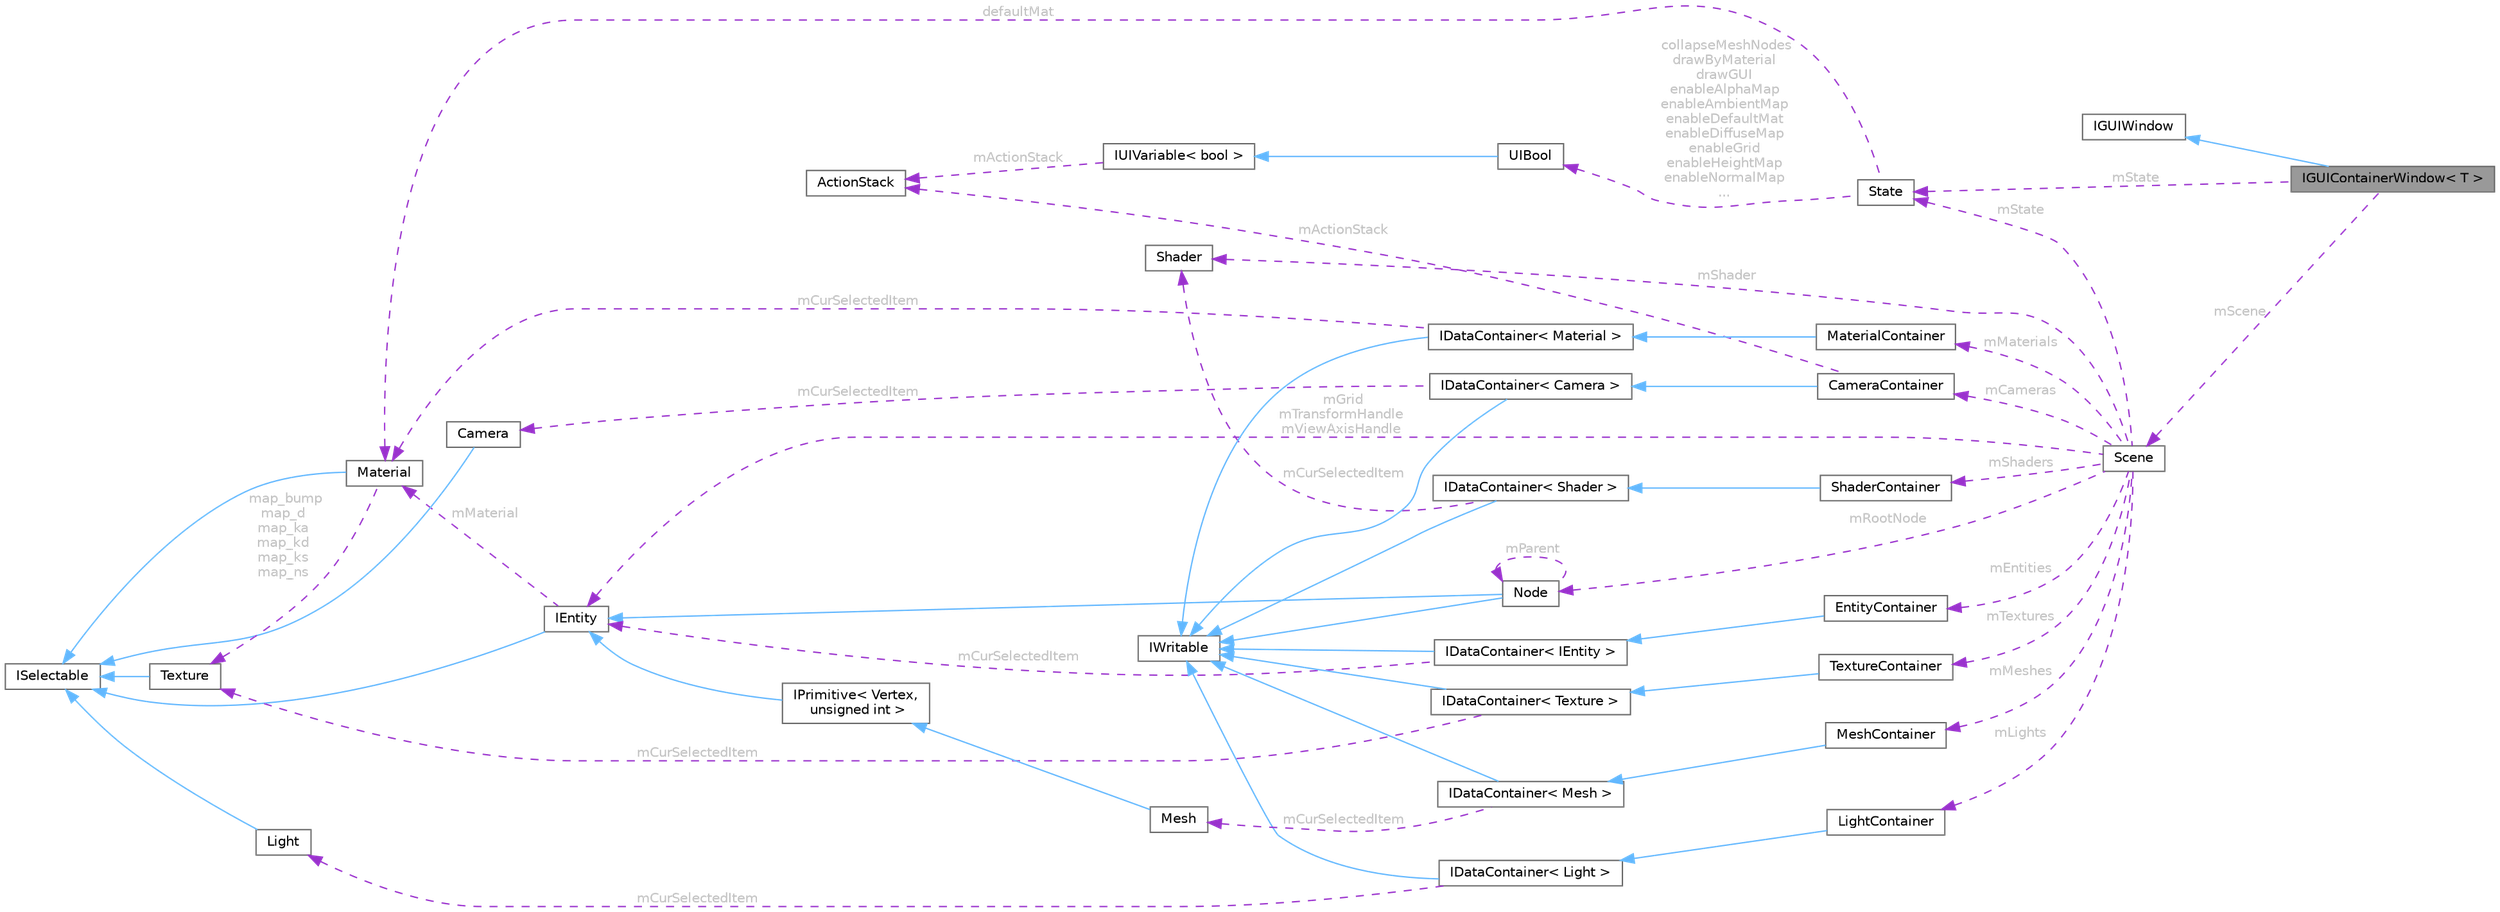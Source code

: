 digraph "IGUIContainerWindow&lt; T &gt;"
{
 // LATEX_PDF_SIZE
  bgcolor="transparent";
  edge [fontname=Helvetica,fontsize=10,labelfontname=Helvetica,labelfontsize=10];
  node [fontname=Helvetica,fontsize=10,shape=box,height=0.2,width=0.4];
  rankdir="LR";
  Node1 [id="Node000001",label="IGUIContainerWindow\< T \>",height=0.2,width=0.4,color="gray40", fillcolor="grey60", style="filled", fontcolor="black",tooltip=" "];
  Node2 -> Node1 [id="edge1_Node000001_Node000002",dir="back",color="steelblue1",style="solid",tooltip=" "];
  Node2 [id="Node000002",label="IGUIWindow",height=0.2,width=0.4,color="gray40", fillcolor="white", style="filled",URL="$class_i_g_u_i_window.html",tooltip=" "];
  Node3 -> Node1 [id="edge2_Node000001_Node000003",dir="back",color="darkorchid3",style="dashed",tooltip=" ",label=" mState",fontcolor="grey" ];
  Node3 [id="Node000003",label="State",height=0.2,width=0.4,color="gray40", fillcolor="white", style="filled",URL="$class_state.html",tooltip=" "];
  Node4 -> Node3 [id="edge3_Node000003_Node000004",dir="back",color="darkorchid3",style="dashed",tooltip=" ",label=" collapseMeshNodes\ndrawByMaterial\ndrawGUI\nenableAlphaMap\nenableAmbientMap\nenableDefaultMat\nenableDiffuseMap\nenableGrid\nenableHeightMap\nenableNormalMap\n...",fontcolor="grey" ];
  Node4 [id="Node000004",label="UIBool",height=0.2,width=0.4,color="gray40", fillcolor="white", style="filled",URL="$class_u_i_bool.html",tooltip="A boolean that can be directly displayed and edited in the UI."];
  Node5 -> Node4 [id="edge4_Node000004_Node000005",dir="back",color="steelblue1",style="solid",tooltip=" "];
  Node5 [id="Node000005",label="IUIVariable\< bool \>",height=0.2,width=0.4,color="gray40", fillcolor="white", style="filled",URL="$class_i_u_i_variable.html",tooltip=" "];
  Node6 -> Node5 [id="edge5_Node000005_Node000006",dir="back",color="darkorchid3",style="dashed",tooltip=" ",label=" mActionStack",fontcolor="grey" ];
  Node6 [id="Node000006",label="ActionStack",height=0.2,width=0.4,color="gray40", fillcolor="white", style="filled",URL="$class_action_stack.html",tooltip="Class that keeps track of all commands that have been run. Allows functionality for undo/redo."];
  Node7 -> Node3 [id="edge6_Node000003_Node000007",dir="back",color="darkorchid3",style="dashed",tooltip=" ",label=" defaultMat",fontcolor="grey" ];
  Node7 [id="Node000007",label="Material",height=0.2,width=0.4,color="gray40", fillcolor="white", style="filled",URL="$class_material.html",tooltip="Class that stores all texture and render information for a material."];
  Node8 -> Node7 [id="edge7_Node000007_Node000008",dir="back",color="steelblue1",style="solid",tooltip=" "];
  Node8 [id="Node000008",label="ISelectable",height=0.2,width=0.4,color="gray40", fillcolor="white", style="filled",URL="$class_i_selectable.html",tooltip="Interface for all items that can be selected to be viewed in the inspector."];
  Node9 -> Node7 [id="edge8_Node000007_Node000009",dir="back",color="darkorchid3",style="dashed",tooltip=" ",label=" map_bump\nmap_d\nmap_ka\nmap_kd\nmap_ks\nmap_ns",fontcolor="grey" ];
  Node9 [id="Node000009",label="Texture",height=0.2,width=0.4,color="gray40", fillcolor="white", style="filled",URL="$struct_texture.html",tooltip="A structure that stores a texture file that has been read into the OpenGL context."];
  Node8 -> Node9 [id="edge9_Node000009_Node000008",dir="back",color="steelblue1",style="solid",tooltip=" "];
  Node10 -> Node1 [id="edge10_Node000001_Node000010",dir="back",color="darkorchid3",style="dashed",tooltip=" ",label=" mScene",fontcolor="grey" ];
  Node10 [id="Node000010",label="Scene",height=0.2,width=0.4,color="gray40", fillcolor="white", style="filled",URL="$class_scene.html",tooltip=" "];
  Node11 -> Node10 [id="edge11_Node000010_Node000011",dir="back",color="darkorchid3",style="dashed",tooltip=" ",label=" mGrid\nmTransformHandle\nmViewAxisHandle",fontcolor="grey" ];
  Node11 [id="Node000011",label="IEntity",height=0.2,width=0.4,color="gray40", fillcolor="white", style="filled",URL="$class_i_entity.html",tooltip=" "];
  Node8 -> Node11 [id="edge12_Node000011_Node000008",dir="back",color="steelblue1",style="solid",tooltip=" "];
  Node7 -> Node11 [id="edge13_Node000011_Node000007",dir="back",color="darkorchid3",style="dashed",tooltip=" ",label=" mMaterial",fontcolor="grey" ];
  Node12 -> Node10 [id="edge14_Node000010_Node000012",dir="back",color="darkorchid3",style="dashed",tooltip=" ",label=" mShader",fontcolor="grey" ];
  Node12 [id="Node000012",label="Shader",height=0.2,width=0.4,color="gray40", fillcolor="white", style="filled",URL="$class_shader.html",tooltip=" "];
  Node13 -> Node10 [id="edge15_Node000010_Node000013",dir="back",color="darkorchid3",style="dashed",tooltip=" ",label=" mRootNode",fontcolor="grey" ];
  Node13 [id="Node000013",label="Node",height=0.2,width=0.4,color="gray40", fillcolor="white", style="filled",URL="$class_node.html",tooltip="Node used to group together other nodes and meshes in a scene."];
  Node11 -> Node13 [id="edge16_Node000013_Node000011",dir="back",color="steelblue1",style="solid",tooltip=" "];
  Node14 -> Node13 [id="edge17_Node000013_Node000014",dir="back",color="steelblue1",style="solid",tooltip=" "];
  Node14 [id="Node000014",label="IWritable",height=0.2,width=0.4,color="gray40", fillcolor="white", style="filled",URL="$class_i_writable.html",tooltip=" "];
  Node13 -> Node13 [id="edge18_Node000013_Node000013",dir="back",color="darkorchid3",style="dashed",tooltip=" ",label=" mParent",fontcolor="grey" ];
  Node3 -> Node10 [id="edge19_Node000010_Node000003",dir="back",color="darkorchid3",style="dashed",tooltip=" ",label=" mState",fontcolor="grey" ];
  Node15 -> Node10 [id="edge20_Node000010_Node000015",dir="back",color="darkorchid3",style="dashed",tooltip=" ",label=" mTextures",fontcolor="grey" ];
  Node15 [id="Node000015",label="TextureContainer",height=0.2,width=0.4,color="gray40", fillcolor="white", style="filled",URL="$class_texture_container.html",tooltip=" "];
  Node16 -> Node15 [id="edge21_Node000015_Node000016",dir="back",color="steelblue1",style="solid",tooltip=" "];
  Node16 [id="Node000016",label="IDataContainer\< Texture \>",height=0.2,width=0.4,color="gray40", fillcolor="white", style="filled",URL="$class_i_data_container.html",tooltip=" "];
  Node14 -> Node16 [id="edge22_Node000016_Node000014",dir="back",color="steelblue1",style="solid",tooltip=" "];
  Node9 -> Node16 [id="edge23_Node000016_Node000009",dir="back",color="darkorchid3",style="dashed",tooltip=" ",label=" mCurSelectedItem",fontcolor="grey" ];
  Node17 -> Node10 [id="edge24_Node000010_Node000017",dir="back",color="darkorchid3",style="dashed",tooltip=" ",label=" mMaterials",fontcolor="grey" ];
  Node17 [id="Node000017",label="MaterialContainer",height=0.2,width=0.4,color="gray40", fillcolor="white", style="filled",URL="$class_material_container.html",tooltip=" "];
  Node18 -> Node17 [id="edge25_Node000017_Node000018",dir="back",color="steelblue1",style="solid",tooltip=" "];
  Node18 [id="Node000018",label="IDataContainer\< Material \>",height=0.2,width=0.4,color="gray40", fillcolor="white", style="filled",URL="$class_i_data_container.html",tooltip=" "];
  Node14 -> Node18 [id="edge26_Node000018_Node000014",dir="back",color="steelblue1",style="solid",tooltip=" "];
  Node7 -> Node18 [id="edge27_Node000018_Node000007",dir="back",color="darkorchid3",style="dashed",tooltip=" ",label=" mCurSelectedItem",fontcolor="grey" ];
  Node19 -> Node10 [id="edge28_Node000010_Node000019",dir="back",color="darkorchid3",style="dashed",tooltip=" ",label=" mLights",fontcolor="grey" ];
  Node19 [id="Node000019",label="LightContainer",height=0.2,width=0.4,color="gray40", fillcolor="white", style="filled",URL="$class_light_container.html",tooltip=" "];
  Node20 -> Node19 [id="edge29_Node000019_Node000020",dir="back",color="steelblue1",style="solid",tooltip=" "];
  Node20 [id="Node000020",label="IDataContainer\< Light \>",height=0.2,width=0.4,color="gray40", fillcolor="white", style="filled",URL="$class_i_data_container.html",tooltip=" "];
  Node14 -> Node20 [id="edge30_Node000020_Node000014",dir="back",color="steelblue1",style="solid",tooltip=" "];
  Node21 -> Node20 [id="edge31_Node000020_Node000021",dir="back",color="darkorchid3",style="dashed",tooltip=" ",label=" mCurSelectedItem",fontcolor="grey" ];
  Node21 [id="Node000021",label="Light",height=0.2,width=0.4,color="gray40", fillcolor="white", style="filled",URL="$class_light.html",tooltip=" "];
  Node8 -> Node21 [id="edge32_Node000021_Node000008",dir="back",color="steelblue1",style="solid",tooltip=" "];
  Node22 -> Node10 [id="edge33_Node000010_Node000022",dir="back",color="darkorchid3",style="dashed",tooltip=" ",label=" mCameras",fontcolor="grey" ];
  Node22 [id="Node000022",label="CameraContainer",height=0.2,width=0.4,color="gray40", fillcolor="white", style="filled",URL="$class_camera_container.html",tooltip=" "];
  Node23 -> Node22 [id="edge34_Node000022_Node000023",dir="back",color="steelblue1",style="solid",tooltip=" "];
  Node23 [id="Node000023",label="IDataContainer\< Camera \>",height=0.2,width=0.4,color="gray40", fillcolor="white", style="filled",URL="$class_i_data_container.html",tooltip=" "];
  Node14 -> Node23 [id="edge35_Node000023_Node000014",dir="back",color="steelblue1",style="solid",tooltip=" "];
  Node24 -> Node23 [id="edge36_Node000023_Node000024",dir="back",color="darkorchid3",style="dashed",tooltip=" ",label=" mCurSelectedItem",fontcolor="grey" ];
  Node24 [id="Node000024",label="Camera",height=0.2,width=0.4,color="gray40", fillcolor="white", style="filled",URL="$class_camera.html",tooltip=" "];
  Node8 -> Node24 [id="edge37_Node000024_Node000008",dir="back",color="steelblue1",style="solid",tooltip=" "];
  Node6 -> Node22 [id="edge38_Node000022_Node000006",dir="back",color="darkorchid3",style="dashed",tooltip=" ",label=" mActionStack",fontcolor="grey" ];
  Node25 -> Node10 [id="edge39_Node000010_Node000025",dir="back",color="darkorchid3",style="dashed",tooltip=" ",label=" mShaders",fontcolor="grey" ];
  Node25 [id="Node000025",label="ShaderContainer",height=0.2,width=0.4,color="gray40", fillcolor="white", style="filled",URL="$class_shader_container.html",tooltip=" "];
  Node26 -> Node25 [id="edge40_Node000025_Node000026",dir="back",color="steelblue1",style="solid",tooltip=" "];
  Node26 [id="Node000026",label="IDataContainer\< Shader \>",height=0.2,width=0.4,color="gray40", fillcolor="white", style="filled",URL="$class_i_data_container.html",tooltip=" "];
  Node14 -> Node26 [id="edge41_Node000026_Node000014",dir="back",color="steelblue1",style="solid",tooltip=" "];
  Node12 -> Node26 [id="edge42_Node000026_Node000012",dir="back",color="darkorchid3",style="dashed",tooltip=" ",label=" mCurSelectedItem",fontcolor="grey" ];
  Node27 -> Node10 [id="edge43_Node000010_Node000027",dir="back",color="darkorchid3",style="dashed",tooltip=" ",label=" mMeshes",fontcolor="grey" ];
  Node27 [id="Node000027",label="MeshContainer",height=0.2,width=0.4,color="gray40", fillcolor="white", style="filled",URL="$class_mesh_container.html",tooltip=" "];
  Node28 -> Node27 [id="edge44_Node000027_Node000028",dir="back",color="steelblue1",style="solid",tooltip=" "];
  Node28 [id="Node000028",label="IDataContainer\< Mesh \>",height=0.2,width=0.4,color="gray40", fillcolor="white", style="filled",URL="$class_i_data_container.html",tooltip=" "];
  Node14 -> Node28 [id="edge45_Node000028_Node000014",dir="back",color="steelblue1",style="solid",tooltip=" "];
  Node29 -> Node28 [id="edge46_Node000028_Node000029",dir="back",color="darkorchid3",style="dashed",tooltip=" ",label=" mCurSelectedItem",fontcolor="grey" ];
  Node29 [id="Node000029",label="Mesh",height=0.2,width=0.4,color="gray40", fillcolor="white", style="filled",URL="$class_mesh.html",tooltip=" "];
  Node30 -> Node29 [id="edge47_Node000029_Node000030",dir="back",color="steelblue1",style="solid",tooltip=" "];
  Node30 [id="Node000030",label="IPrimitive\< Vertex,\l unsigned int \>",height=0.2,width=0.4,color="gray40", fillcolor="white", style="filled",URL="$class_i_primitive.html",tooltip=" "];
  Node11 -> Node30 [id="edge48_Node000030_Node000011",dir="back",color="steelblue1",style="solid",tooltip=" "];
  Node31 -> Node10 [id="edge49_Node000010_Node000031",dir="back",color="darkorchid3",style="dashed",tooltip=" ",label=" mEntities",fontcolor="grey" ];
  Node31 [id="Node000031",label="EntityContainer",height=0.2,width=0.4,color="gray40", fillcolor="white", style="filled",URL="$class_entity_container.html",tooltip=" "];
  Node32 -> Node31 [id="edge50_Node000031_Node000032",dir="back",color="steelblue1",style="solid",tooltip=" "];
  Node32 [id="Node000032",label="IDataContainer\< IEntity \>",height=0.2,width=0.4,color="gray40", fillcolor="white", style="filled",URL="$class_i_data_container.html",tooltip=" "];
  Node14 -> Node32 [id="edge51_Node000032_Node000014",dir="back",color="steelblue1",style="solid",tooltip=" "];
  Node11 -> Node32 [id="edge52_Node000032_Node000011",dir="back",color="darkorchid3",style="dashed",tooltip=" ",label=" mCurSelectedItem",fontcolor="grey" ];
}
